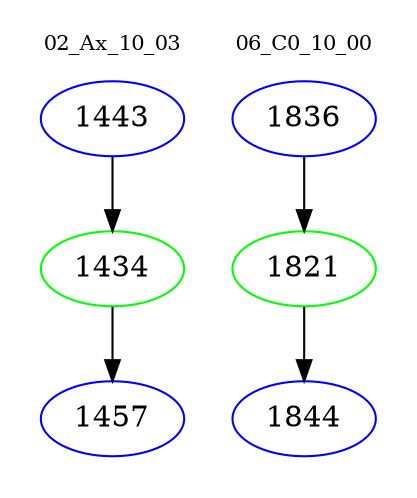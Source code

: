digraph{
subgraph cluster_0 {
color = white
label = "02_Ax_10_03";
fontsize=10;
T0_1443 [label="1443", color="blue"]
T0_1443 -> T0_1434 [color="black"]
T0_1434 [label="1434", color="green"]
T0_1434 -> T0_1457 [color="black"]
T0_1457 [label="1457", color="blue"]
}
subgraph cluster_1 {
color = white
label = "06_C0_10_00";
fontsize=10;
T1_1836 [label="1836", color="blue"]
T1_1836 -> T1_1821 [color="black"]
T1_1821 [label="1821", color="green"]
T1_1821 -> T1_1844 [color="black"]
T1_1844 [label="1844", color="blue"]
}
}
